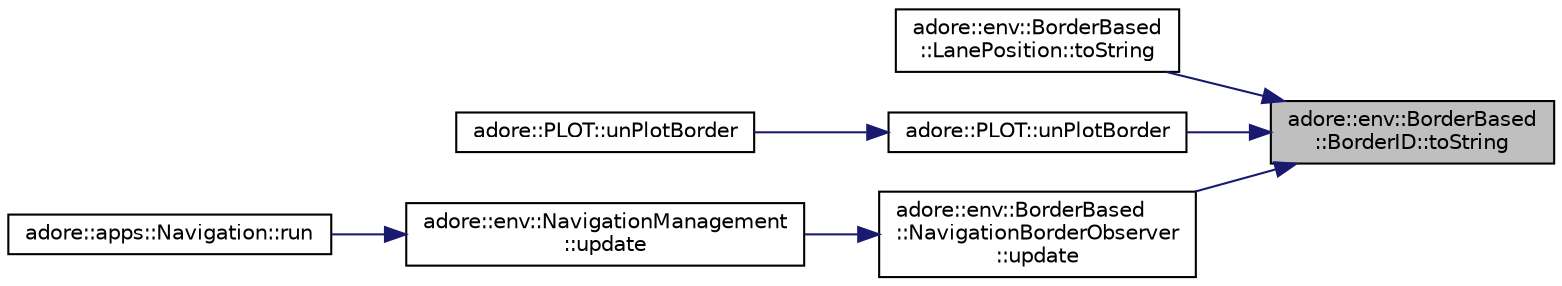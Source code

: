 digraph "adore::env::BorderBased::BorderID::toString"
{
 // LATEX_PDF_SIZE
  edge [fontname="Helvetica",fontsize="10",labelfontname="Helvetica",labelfontsize="10"];
  node [fontname="Helvetica",fontsize="10",shape=record];
  rankdir="RL";
  Node1 [label="adore::env::BorderBased\l::BorderID::toString",height=0.2,width=0.4,color="black", fillcolor="grey75", style="filled", fontcolor="black",tooltip="Write information of the BorderID to a string."];
  Node1 -> Node2 [dir="back",color="midnightblue",fontsize="10",style="solid",fontname="Helvetica"];
  Node2 [label="adore::env::BorderBased\l::LanePosition::toString",height=0.2,width=0.4,color="black", fillcolor="white", style="filled",URL="$structadore_1_1env_1_1BorderBased_1_1LanePosition.html#a1c6aebaf6e84d11020c2e9cba3922bfd",tooltip="Extract the information of the LanePosition to a string."];
  Node1 -> Node3 [dir="back",color="midnightblue",fontsize="10",style="solid",fontname="Helvetica"];
  Node3 [label="adore::PLOT::unPlotBorder",height=0.2,width=0.4,color="black", fillcolor="white", style="filled",URL="$namespaceadore_1_1PLOT.html#ac3b3ee24f0ba5f8b1d6c9869ad2971d4",tooltip=" "];
  Node3 -> Node4 [dir="back",color="midnightblue",fontsize="10",style="solid",fontname="Helvetica"];
  Node4 [label="adore::PLOT::unPlotBorder",height=0.2,width=0.4,color="black", fillcolor="white", style="filled",URL="$namespaceadore_1_1PLOT.html#a1a40cec5806595f1355bf0f6db10beeb",tooltip=" "];
  Node1 -> Node5 [dir="back",color="midnightblue",fontsize="10",style="solid",fontname="Helvetica"];
  Node5 [label="adore::env::BorderBased\l::NavigationBorderObserver\l::update",height=0.2,width=0.4,color="black", fillcolor="white", style="filled",URL="$classadore_1_1env_1_1BorderBased_1_1NavigationBorderObserver.html#ac5fa0898e9d616883fd335f58eb03a82",tooltip=" "];
  Node5 -> Node6 [dir="back",color="midnightblue",fontsize="10",style="solid",fontname="Helvetica"];
  Node6 [label="adore::env::NavigationManagement\l::update",height=0.2,width=0.4,color="black", fillcolor="white", style="filled",URL="$classadore_1_1env_1_1NavigationManagement.html#a4106ef1a330c91758e3fdb995e9723de",tooltip=" "];
  Node6 -> Node7 [dir="back",color="midnightblue",fontsize="10",style="solid",fontname="Helvetica"];
  Node7 [label="adore::apps::Navigation::run",height=0.2,width=0.4,color="black", fillcolor="white", style="filled",URL="$classadore_1_1apps_1_1Navigation.html#a4be14a35fd450f46452afc37e44d15a6",tooltip=" "];
}
